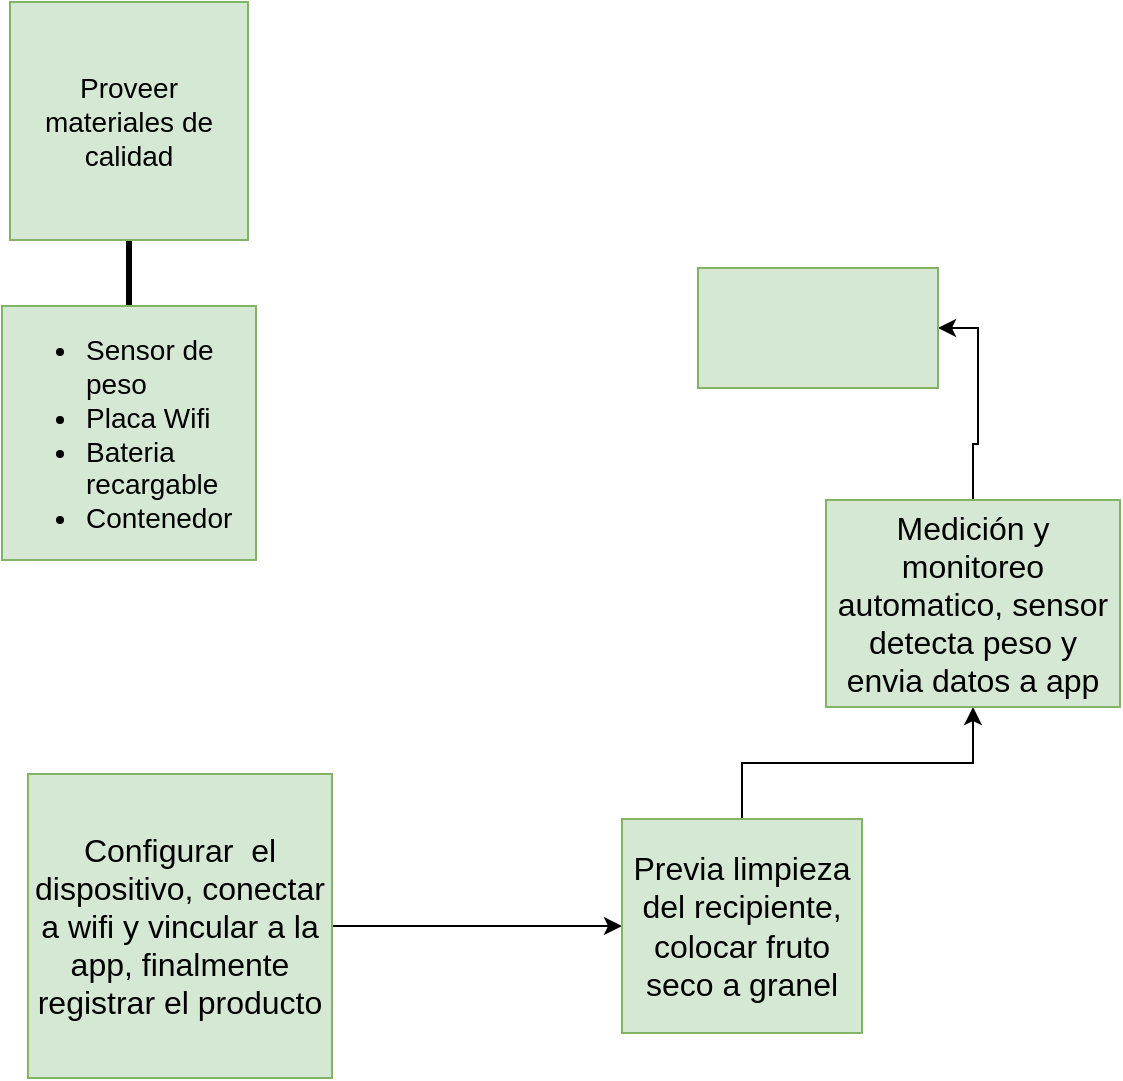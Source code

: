 <mxfile version="26.2.14">
  <diagram name="Página-1" id="1X0_Ec793GvwDymV32Ux">
    <mxGraphModel dx="1246" dy="627" grid="0" gridSize="10" guides="1" tooltips="1" connect="1" arrows="1" fold="1" page="1" pageScale="1" pageWidth="827" pageHeight="1169" math="0" shadow="0">
      <root>
        <mxCell id="0" />
        <mxCell id="1" parent="0" />
        <mxCell id="ovzpAfmYLOpZnLP-KOeR-3" value="" style="edgeStyle=orthogonalEdgeStyle;rounded=0;orthogonalLoop=1;jettySize=auto;html=1;endArrow=none;startFill=0;strokeWidth=3;" edge="1" parent="1" source="ovzpAfmYLOpZnLP-KOeR-1" target="ovzpAfmYLOpZnLP-KOeR-2">
          <mxGeometry relative="1" as="geometry" />
        </mxCell>
        <mxCell id="ovzpAfmYLOpZnLP-KOeR-1" value="&lt;font style=&quot;font-size: 14px;&quot;&gt;Proveer materiales de calidad&lt;/font&gt;" style="whiteSpace=wrap;html=1;aspect=fixed;fillColor=#d5e8d4;strokeColor=#82b366;fontFamily=Helvetica;" vertex="1" parent="1">
          <mxGeometry x="21" y="29" width="119" height="119" as="geometry" />
        </mxCell>
        <mxCell id="ovzpAfmYLOpZnLP-KOeR-2" value="&lt;ul&gt;&lt;li&gt;Sensor de peso&lt;/li&gt;&lt;li&gt;Placa Wifi&lt;/li&gt;&lt;li&gt;Bateria recargable&lt;/li&gt;&lt;li&gt;Contenedor&lt;/li&gt;&lt;/ul&gt;" style="whiteSpace=wrap;html=1;aspect=fixed;fillColor=#d5e8d4;strokeColor=#82b366;align=left;fontSize=14;fontFamily=Helvetica;" vertex="1" parent="1">
          <mxGeometry x="17" y="181" width="127" height="127" as="geometry" />
        </mxCell>
        <mxCell id="ovzpAfmYLOpZnLP-KOeR-6" value="" style="edgeStyle=orthogonalEdgeStyle;rounded=0;orthogonalLoop=1;jettySize=auto;html=1;" edge="1" parent="1" source="ovzpAfmYLOpZnLP-KOeR-4" target="ovzpAfmYLOpZnLP-KOeR-5">
          <mxGeometry relative="1" as="geometry" />
        </mxCell>
        <mxCell id="ovzpAfmYLOpZnLP-KOeR-4" value="Configurar&amp;nbsp; el dispositivo, conectar a wifi y vincular a la app, finalmente registrar el producto" style="whiteSpace=wrap;html=1;aspect=fixed;fillColor=#d5e8d4;strokeColor=#82b366;fontSize=16;fontFamily=Helvetica;" vertex="1" parent="1">
          <mxGeometry x="30" y="415" width="152" height="152" as="geometry" />
        </mxCell>
        <mxCell id="ovzpAfmYLOpZnLP-KOeR-8" value="" style="edgeStyle=orthogonalEdgeStyle;rounded=0;orthogonalLoop=1;jettySize=auto;html=1;" edge="1" parent="1" source="ovzpAfmYLOpZnLP-KOeR-5" target="ovzpAfmYLOpZnLP-KOeR-7">
          <mxGeometry relative="1" as="geometry" />
        </mxCell>
        <mxCell id="ovzpAfmYLOpZnLP-KOeR-5" value="Previa limpieza del recipiente, colocar fruto seco a granel" style="whiteSpace=wrap;html=1;fontSize=16;fillColor=#d5e8d4;strokeColor=#82b366;" vertex="1" parent="1">
          <mxGeometry x="327" y="437.5" width="120" height="107" as="geometry" />
        </mxCell>
        <mxCell id="ovzpAfmYLOpZnLP-KOeR-10" value="" style="edgeStyle=orthogonalEdgeStyle;rounded=0;orthogonalLoop=1;jettySize=auto;html=1;entryX=1;entryY=0.5;entryDx=0;entryDy=0;" edge="1" parent="1" source="ovzpAfmYLOpZnLP-KOeR-7" target="ovzpAfmYLOpZnLP-KOeR-9">
          <mxGeometry relative="1" as="geometry" />
        </mxCell>
        <mxCell id="ovzpAfmYLOpZnLP-KOeR-7" value="Medición y monitoreo automatico, sensor detecta peso y envia datos a app" style="whiteSpace=wrap;html=1;fontSize=16;fillColor=#d5e8d4;strokeColor=#82b366;" vertex="1" parent="1">
          <mxGeometry x="429" y="278" width="147" height="103.5" as="geometry" />
        </mxCell>
        <mxCell id="ovzpAfmYLOpZnLP-KOeR-9" value="" style="whiteSpace=wrap;html=1;fontSize=16;fillColor=#d5e8d4;strokeColor=#82b366;" vertex="1" parent="1">
          <mxGeometry x="365" y="162" width="120" height="60" as="geometry" />
        </mxCell>
      </root>
    </mxGraphModel>
  </diagram>
</mxfile>
